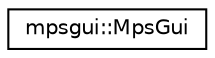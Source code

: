 digraph G
{
  edge [fontname="Helvetica",fontsize="10",labelfontname="Helvetica",labelfontsize="10"];
  node [fontname="Helvetica",fontsize="10",shape=record];
  rankdir=LR;
  Node1 [label="mpsgui::MpsGui",height=0.2,width=0.4,color="black", fillcolor="white", style="filled",URL="$classmpsgui_1_1_mps_gui.html"];
}
